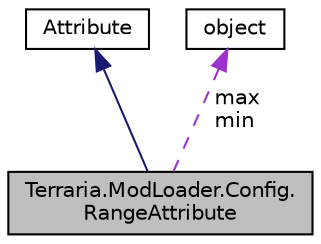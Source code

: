 digraph "Terraria.ModLoader.Config.RangeAttribute"
{
 // LATEX_PDF_SIZE
  edge [fontname="Helvetica",fontsize="10",labelfontname="Helvetica",labelfontsize="10"];
  node [fontname="Helvetica",fontsize="10",shape=record];
  Node1 [label="Terraria.ModLoader.Config.\lRangeAttribute",height=0.2,width=0.4,color="black", fillcolor="grey75", style="filled", fontcolor="black",tooltip="Specifies a range for primitive data values. Without this, default min and max are as follows: float:..."];
  Node2 -> Node1 [dir="back",color="midnightblue",fontsize="10",style="solid",fontname="Helvetica"];
  Node2 [label="Attribute",height=0.2,width=0.4,color="black", fillcolor="white", style="filled",URL="$class_attribute.html",tooltip=" "];
  Node3 -> Node1 [dir="back",color="darkorchid3",fontsize="10",style="dashed",label=" max\nmin" ,fontname="Helvetica"];
  Node3 [label="object",height=0.2,width=0.4,color="black", fillcolor="white", style="filled",tooltip=" "];
}
